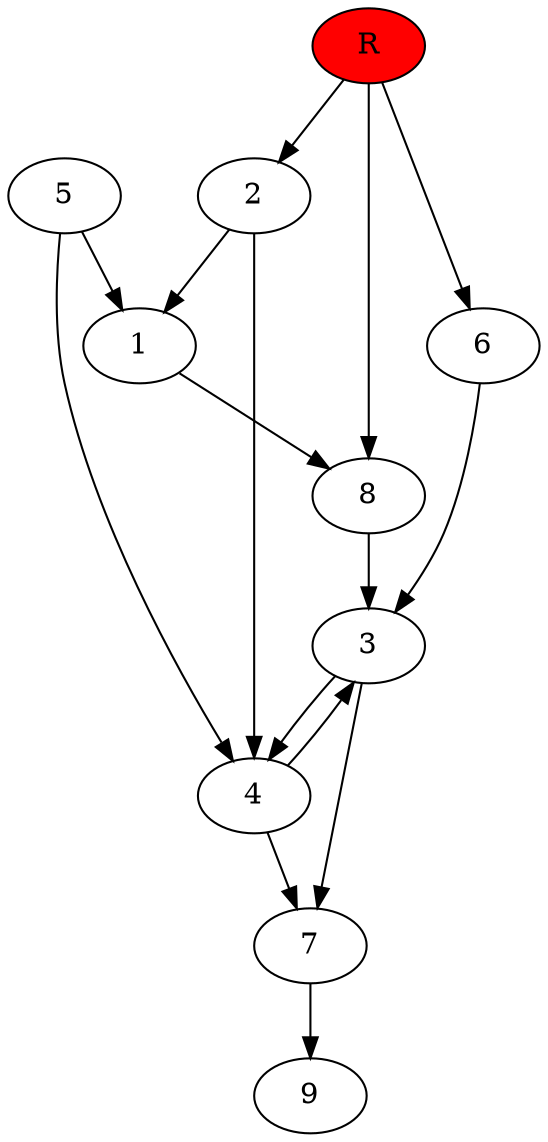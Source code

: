 digraph prb10949 {
	1
	2
	3
	4
	5
	6
	7
	8
	R [fillcolor="#ff0000" style=filled]
	1 -> 8
	2 -> 1
	2 -> 4
	3 -> 4
	3 -> 7
	4 -> 3
	4 -> 7
	5 -> 1
	5 -> 4
	6 -> 3
	7 -> 9
	8 -> 3
	R -> 2
	R -> 6
	R -> 8
}
